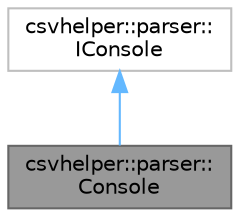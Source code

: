 digraph "csvhelper::parser::Console"
{
 // LATEX_PDF_SIZE
  bgcolor="transparent";
  edge [fontname=Helvetica,fontsize=10,labelfontname=Helvetica,labelfontsize=10];
  node [fontname=Helvetica,fontsize=10,shape=box,height=0.2,width=0.4];
  Node1 [id="Node000001",label="csvhelper::parser::\lConsole",height=0.2,width=0.4,color="gray40", fillcolor="grey60", style="filled", fontcolor="black",tooltip=" "];
  Node2 -> Node1 [id="edge1_Node000001_Node000002",dir="back",color="steelblue1",style="solid",tooltip=" "];
  Node2 [id="Node000002",label="csvhelper::parser::\lIConsole",height=0.2,width=0.4,color="grey75", fillcolor="white", style="filled",URL="$classcsvhelper_1_1parser_1_1_i_console.html",tooltip=" "];
}
